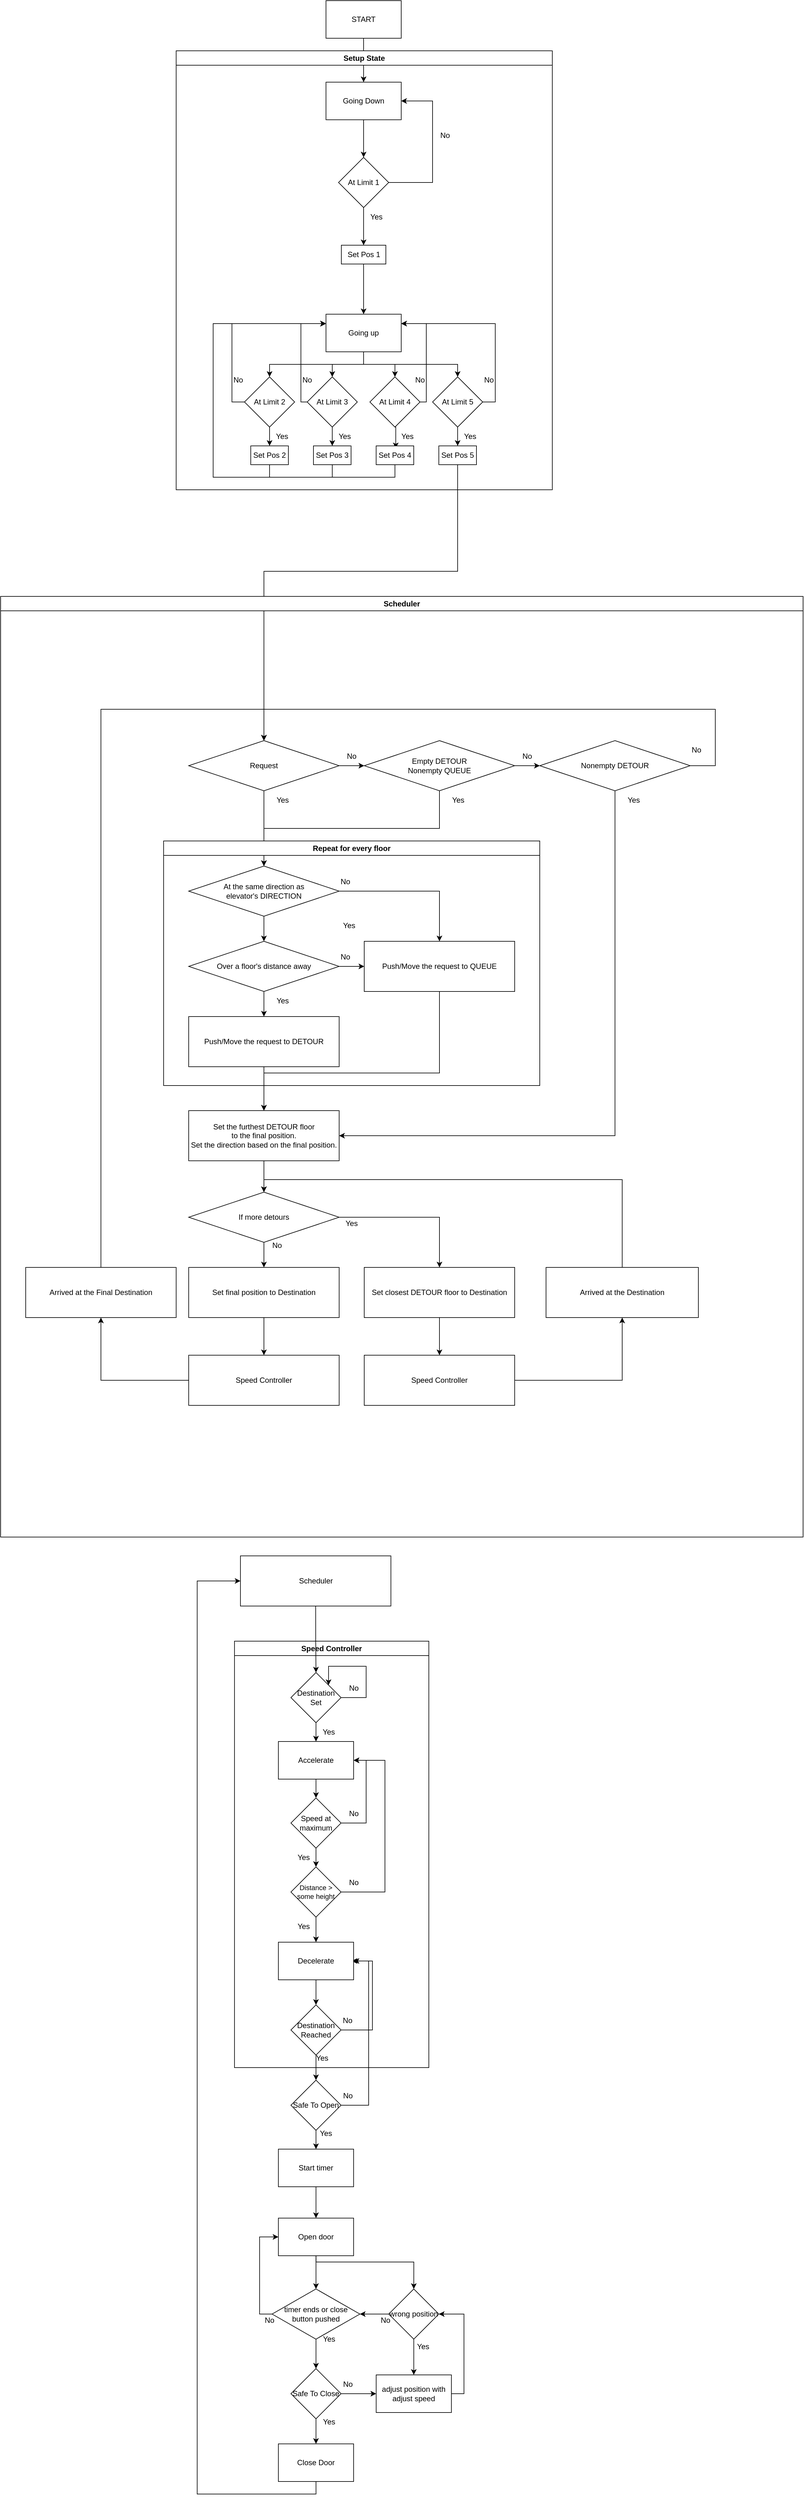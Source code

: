 <mxfile version="21.3.2" type="github">
  <diagram id="C5RBs43oDa-KdzZeNtuy" name="Page-1">
    <mxGraphModel dx="1741" dy="3621" grid="1" gridSize="10" guides="1" tooltips="1" connect="1" arrows="1" fold="1" page="1" pageScale="1" pageWidth="827" pageHeight="1169" math="0" shadow="0">
      <root>
        <mxCell id="WIyWlLk6GJQsqaUBKTNV-0" />
        <mxCell id="WIyWlLk6GJQsqaUBKTNV-1" parent="WIyWlLk6GJQsqaUBKTNV-0" />
        <mxCell id="KUegb2pEJNCCUv6VGKL3-1" value="START" style="rounded=0;whiteSpace=wrap;html=1;" parent="WIyWlLk6GJQsqaUBKTNV-1" vertex="1">
          <mxGeometry x="359" y="-260" width="120" height="60" as="geometry" />
        </mxCell>
        <mxCell id="PjDb65TZB7esLaK4prwO-40" style="edgeStyle=orthogonalEdgeStyle;rounded=0;orthogonalLoop=1;jettySize=auto;html=1;exitX=0.5;exitY=1;exitDx=0;exitDy=0;entryX=0.5;entryY=0;entryDx=0;entryDy=0;" parent="WIyWlLk6GJQsqaUBKTNV-1" source="KUegb2pEJNCCUv6VGKL3-19" target="PjDb65TZB7esLaK4prwO-33" edge="1">
          <mxGeometry relative="1" as="geometry" />
        </mxCell>
        <mxCell id="PjDb65TZB7esLaK4prwO-43" style="edgeStyle=orthogonalEdgeStyle;rounded=0;orthogonalLoop=1;jettySize=auto;html=1;exitX=0.5;exitY=1;exitDx=0;exitDy=0;entryX=0.5;entryY=0;entryDx=0;entryDy=0;" parent="WIyWlLk6GJQsqaUBKTNV-1" source="KUegb2pEJNCCUv6VGKL3-19" target="PjDb65TZB7esLaK4prwO-38" edge="1">
          <mxGeometry relative="1" as="geometry">
            <Array as="points">
              <mxPoint x="343.06" y="3346" />
              <mxPoint x="499.06" y="3346" />
            </Array>
          </mxGeometry>
        </mxCell>
        <mxCell id="KUegb2pEJNCCUv6VGKL3-19" value="&lt;div&gt;Open door&lt;br&gt;&lt;/div&gt;" style="rounded=0;whiteSpace=wrap;html=1;" parent="WIyWlLk6GJQsqaUBKTNV-1" vertex="1">
          <mxGeometry x="283.06" y="3276" width="120" height="60" as="geometry" />
        </mxCell>
        <mxCell id="MLI5FqGJ_AWgqwZT2h3A-171" style="edgeStyle=orthogonalEdgeStyle;rounded=0;orthogonalLoop=1;jettySize=auto;html=1;exitX=0.5;exitY=1;exitDx=0;exitDy=0;entryX=0.5;entryY=0;entryDx=0;entryDy=0;" parent="WIyWlLk6GJQsqaUBKTNV-1" source="KUegb2pEJNCCUv6VGKL3-20" target="MLI5FqGJ_AWgqwZT2h3A-170" edge="1">
          <mxGeometry relative="1" as="geometry" />
        </mxCell>
        <mxCell id="MLI5FqGJ_AWgqwZT2h3A-181" style="edgeStyle=orthogonalEdgeStyle;rounded=0;orthogonalLoop=1;jettySize=auto;html=1;exitX=1;exitY=0.5;exitDx=0;exitDy=0;entryX=1;entryY=0.5;entryDx=0;entryDy=0;" parent="WIyWlLk6GJQsqaUBKTNV-1" source="KUegb2pEJNCCUv6VGKL3-20" edge="1">
          <mxGeometry relative="1" as="geometry">
            <mxPoint x="380.06" y="3096.0" as="sourcePoint" />
            <mxPoint x="400.06" y="2866" as="targetPoint" />
            <Array as="points">
              <mxPoint x="427.06" y="3096" />
              <mxPoint x="427.06" y="2866" />
            </Array>
          </mxGeometry>
        </mxCell>
        <mxCell id="KUegb2pEJNCCUv6VGKL3-20" value="Safe To Open" style="rhombus;whiteSpace=wrap;html=1;" parent="WIyWlLk6GJQsqaUBKTNV-1" vertex="1">
          <mxGeometry x="303.06" y="3056" width="80" height="80" as="geometry" />
        </mxCell>
        <mxCell id="PjDb65TZB7esLaK4prwO-21" style="edgeStyle=orthogonalEdgeStyle;rounded=0;orthogonalLoop=1;jettySize=auto;html=1;exitX=0.5;exitY=1;exitDx=0;exitDy=0;entryX=0.5;entryY=0;entryDx=0;entryDy=0;" parent="WIyWlLk6GJQsqaUBKTNV-1" source="KUegb2pEJNCCUv6VGKL3-28" target="KUegb2pEJNCCUv6VGKL3-30" edge="1">
          <mxGeometry relative="1" as="geometry" />
        </mxCell>
        <mxCell id="MLI5FqGJ_AWgqwZT2h3A-175" style="edgeStyle=orthogonalEdgeStyle;rounded=0;orthogonalLoop=1;jettySize=auto;html=1;exitX=1;exitY=0.5;exitDx=0;exitDy=0;entryX=0;entryY=0.5;entryDx=0;entryDy=0;" parent="WIyWlLk6GJQsqaUBKTNV-1" source="KUegb2pEJNCCUv6VGKL3-28" target="PjDb65TZB7esLaK4prwO-39" edge="1">
          <mxGeometry relative="1" as="geometry" />
        </mxCell>
        <mxCell id="KUegb2pEJNCCUv6VGKL3-28" value="Safe To Close" style="rhombus;whiteSpace=wrap;html=1;" parent="WIyWlLk6GJQsqaUBKTNV-1" vertex="1">
          <mxGeometry x="303.06" y="3516" width="80" height="80" as="geometry" />
        </mxCell>
        <mxCell id="MLI5FqGJ_AWgqwZT2h3A-163" style="edgeStyle=orthogonalEdgeStyle;rounded=0;orthogonalLoop=1;jettySize=auto;html=1;exitX=0.5;exitY=1;exitDx=0;exitDy=0;entryX=0;entryY=0.5;entryDx=0;entryDy=0;" parent="WIyWlLk6GJQsqaUBKTNV-1" source="KUegb2pEJNCCUv6VGKL3-30" target="S084kToY_q8maRO1vB2_-115" edge="1">
          <mxGeometry relative="1" as="geometry">
            <mxPoint x="63.56" y="2270" as="targetPoint" />
            <Array as="points">
              <mxPoint x="343.56" y="3716" />
              <mxPoint x="153.56" y="3716" />
              <mxPoint x="153.56" y="2260" />
            </Array>
          </mxGeometry>
        </mxCell>
        <mxCell id="KUegb2pEJNCCUv6VGKL3-30" value="Close Door" style="rounded=0;whiteSpace=wrap;html=1;" parent="WIyWlLk6GJQsqaUBKTNV-1" vertex="1">
          <mxGeometry x="283.06" y="3636" width="120" height="60" as="geometry" />
        </mxCell>
        <mxCell id="PjDb65TZB7esLaK4prwO-0" value="" style="endArrow=classic;html=1;rounded=0;exitX=0.5;exitY=1;exitDx=0;exitDy=0;entryX=0.5;entryY=0;entryDx=0;entryDy=0;" parent="WIyWlLk6GJQsqaUBKTNV-1" source="KUegb2pEJNCCUv6VGKL3-1" target="idZ3cXCQBG7l4Nyf4EMK-48" edge="1">
          <mxGeometry width="50" height="50" relative="1" as="geometry">
            <mxPoint x="180" y="60" as="sourcePoint" />
            <mxPoint x="420" y="-130" as="targetPoint" />
          </mxGeometry>
        </mxCell>
        <mxCell id="PjDb65TZB7esLaK4prwO-41" style="edgeStyle=orthogonalEdgeStyle;rounded=0;orthogonalLoop=1;jettySize=auto;html=1;exitX=0.5;exitY=1;exitDx=0;exitDy=0;entryX=0.5;entryY=0;entryDx=0;entryDy=0;" parent="WIyWlLk6GJQsqaUBKTNV-1" source="PjDb65TZB7esLaK4prwO-33" target="KUegb2pEJNCCUv6VGKL3-28" edge="1">
          <mxGeometry relative="1" as="geometry" />
        </mxCell>
        <mxCell id="PjDb65TZB7esLaK4prwO-42" style="edgeStyle=orthogonalEdgeStyle;rounded=0;orthogonalLoop=1;jettySize=auto;html=1;exitX=0;exitY=0.5;exitDx=0;exitDy=0;entryX=0;entryY=0.5;entryDx=0;entryDy=0;" parent="WIyWlLk6GJQsqaUBKTNV-1" source="PjDb65TZB7esLaK4prwO-33" target="KUegb2pEJNCCUv6VGKL3-19" edge="1">
          <mxGeometry relative="1" as="geometry" />
        </mxCell>
        <mxCell id="PjDb65TZB7esLaK4prwO-33" value="&lt;div&gt;timer ends or close &lt;br&gt;&lt;/div&gt;&lt;div&gt;button pushed&lt;/div&gt;" style="rhombus;whiteSpace=wrap;html=1;" parent="WIyWlLk6GJQsqaUBKTNV-1" vertex="1">
          <mxGeometry x="273.06" y="3389" width="140" height="80" as="geometry" />
        </mxCell>
        <mxCell id="PjDb65TZB7esLaK4prwO-44" style="edgeStyle=orthogonalEdgeStyle;rounded=0;orthogonalLoop=1;jettySize=auto;html=1;exitX=0.5;exitY=1;exitDx=0;exitDy=0;entryX=0.5;entryY=0;entryDx=0;entryDy=0;" parent="WIyWlLk6GJQsqaUBKTNV-1" source="PjDb65TZB7esLaK4prwO-38" target="PjDb65TZB7esLaK4prwO-39" edge="1">
          <mxGeometry relative="1" as="geometry" />
        </mxCell>
        <mxCell id="PjDb65TZB7esLaK4prwO-46" style="edgeStyle=orthogonalEdgeStyle;rounded=0;orthogonalLoop=1;jettySize=auto;html=1;exitX=0;exitY=0.5;exitDx=0;exitDy=0;entryX=1;entryY=0.5;entryDx=0;entryDy=0;" parent="WIyWlLk6GJQsqaUBKTNV-1" source="PjDb65TZB7esLaK4prwO-38" target="PjDb65TZB7esLaK4prwO-33" edge="1">
          <mxGeometry relative="1" as="geometry" />
        </mxCell>
        <mxCell id="PjDb65TZB7esLaK4prwO-38" value="wrong position" style="rhombus;whiteSpace=wrap;html=1;" parent="WIyWlLk6GJQsqaUBKTNV-1" vertex="1">
          <mxGeometry x="459.06" y="3389" width="80" height="80" as="geometry" />
        </mxCell>
        <mxCell id="PjDb65TZB7esLaK4prwO-45" style="edgeStyle=orthogonalEdgeStyle;rounded=0;orthogonalLoop=1;jettySize=auto;html=1;exitX=1;exitY=0.5;exitDx=0;exitDy=0;entryX=1;entryY=0.5;entryDx=0;entryDy=0;" parent="WIyWlLk6GJQsqaUBKTNV-1" source="PjDb65TZB7esLaK4prwO-39" target="PjDb65TZB7esLaK4prwO-38" edge="1">
          <mxGeometry relative="1" as="geometry" />
        </mxCell>
        <mxCell id="PjDb65TZB7esLaK4prwO-39" value="adjust position with adjust speed" style="rounded=0;whiteSpace=wrap;html=1;" parent="WIyWlLk6GJQsqaUBKTNV-1" vertex="1">
          <mxGeometry x="439.06" y="3526" width="120" height="60" as="geometry" />
        </mxCell>
        <mxCell id="idZ3cXCQBG7l4Nyf4EMK-47" style="edgeStyle=orthogonalEdgeStyle;rounded=0;orthogonalLoop=1;jettySize=auto;html=1;exitX=0.5;exitY=1;exitDx=0;exitDy=0;entryX=0.5;entryY=0;entryDx=0;entryDy=0;" parent="WIyWlLk6GJQsqaUBKTNV-1" source="idZ3cXCQBG7l4Nyf4EMK-48" target="idZ3cXCQBG7l4Nyf4EMK-53" edge="1">
          <mxGeometry relative="1" as="geometry" />
        </mxCell>
        <mxCell id="idZ3cXCQBG7l4Nyf4EMK-48" value="Going Down&lt;div&gt;&lt;/div&gt;" style="rounded=0;whiteSpace=wrap;html=1;" parent="WIyWlLk6GJQsqaUBKTNV-1" vertex="1">
          <mxGeometry x="359" y="-130" width="120" height="60" as="geometry" />
        </mxCell>
        <mxCell id="idZ3cXCQBG7l4Nyf4EMK-51" style="edgeStyle=orthogonalEdgeStyle;rounded=0;orthogonalLoop=1;jettySize=auto;html=1;exitX=1;exitY=0.5;exitDx=0;exitDy=0;entryX=1;entryY=0.5;entryDx=0;entryDy=0;" parent="WIyWlLk6GJQsqaUBKTNV-1" source="idZ3cXCQBG7l4Nyf4EMK-53" target="idZ3cXCQBG7l4Nyf4EMK-48" edge="1">
          <mxGeometry relative="1" as="geometry">
            <Array as="points">
              <mxPoint x="529" y="30" />
              <mxPoint x="529" y="-100" />
            </Array>
          </mxGeometry>
        </mxCell>
        <mxCell id="idZ3cXCQBG7l4Nyf4EMK-52" style="edgeStyle=orthogonalEdgeStyle;rounded=0;orthogonalLoop=1;jettySize=auto;html=1;exitX=0.5;exitY=1;exitDx=0;exitDy=0;entryX=0.5;entryY=0;entryDx=0;entryDy=0;" parent="WIyWlLk6GJQsqaUBKTNV-1" source="idZ3cXCQBG7l4Nyf4EMK-53" target="idZ3cXCQBG7l4Nyf4EMK-92" edge="1">
          <mxGeometry relative="1" as="geometry" />
        </mxCell>
        <mxCell id="idZ3cXCQBG7l4Nyf4EMK-53" value="At Limit 1" style="rhombus;whiteSpace=wrap;html=1;" parent="WIyWlLk6GJQsqaUBKTNV-1" vertex="1">
          <mxGeometry x="379" y="-10" width="80" height="80" as="geometry" />
        </mxCell>
        <mxCell id="idZ3cXCQBG7l4Nyf4EMK-54" value="No" style="text;html=1;strokeColor=none;fillColor=none;align=center;verticalAlign=middle;whiteSpace=wrap;rounded=0;" parent="WIyWlLk6GJQsqaUBKTNV-1" vertex="1">
          <mxGeometry x="519" y="-60" width="60" height="30" as="geometry" />
        </mxCell>
        <mxCell id="idZ3cXCQBG7l4Nyf4EMK-55" value="Yes" style="text;html=1;align=center;verticalAlign=middle;resizable=0;points=[];autosize=1;strokeColor=none;fillColor=none;" parent="WIyWlLk6GJQsqaUBKTNV-1" vertex="1">
          <mxGeometry x="419" y="70" width="40" height="30" as="geometry" />
        </mxCell>
        <mxCell id="idZ3cXCQBG7l4Nyf4EMK-56" style="edgeStyle=orthogonalEdgeStyle;rounded=0;orthogonalLoop=1;jettySize=auto;html=1;exitX=0.5;exitY=1;exitDx=0;exitDy=0;" parent="WIyWlLk6GJQsqaUBKTNV-1" source="idZ3cXCQBG7l4Nyf4EMK-60" target="idZ3cXCQBG7l4Nyf4EMK-66" edge="1">
          <mxGeometry relative="1" as="geometry" />
        </mxCell>
        <mxCell id="idZ3cXCQBG7l4Nyf4EMK-57" style="edgeStyle=orthogonalEdgeStyle;rounded=0;orthogonalLoop=1;jettySize=auto;html=1;exitX=0.5;exitY=1;exitDx=0;exitDy=0;entryX=0.5;entryY=0;entryDx=0;entryDy=0;" parent="WIyWlLk6GJQsqaUBKTNV-1" source="idZ3cXCQBG7l4Nyf4EMK-60" target="idZ3cXCQBG7l4Nyf4EMK-63" edge="1">
          <mxGeometry relative="1" as="geometry" />
        </mxCell>
        <mxCell id="idZ3cXCQBG7l4Nyf4EMK-58" style="edgeStyle=orthogonalEdgeStyle;rounded=0;orthogonalLoop=1;jettySize=auto;html=1;exitX=0.5;exitY=1;exitDx=0;exitDy=0;entryX=0.5;entryY=0;entryDx=0;entryDy=0;" parent="WIyWlLk6GJQsqaUBKTNV-1" source="idZ3cXCQBG7l4Nyf4EMK-60" target="idZ3cXCQBG7l4Nyf4EMK-69" edge="1">
          <mxGeometry relative="1" as="geometry" />
        </mxCell>
        <mxCell id="idZ3cXCQBG7l4Nyf4EMK-59" style="edgeStyle=orthogonalEdgeStyle;rounded=0;orthogonalLoop=1;jettySize=auto;html=1;exitX=0.5;exitY=1;exitDx=0;exitDy=0;entryX=0.5;entryY=0;entryDx=0;entryDy=0;" parent="WIyWlLk6GJQsqaUBKTNV-1" source="idZ3cXCQBG7l4Nyf4EMK-60" target="idZ3cXCQBG7l4Nyf4EMK-72" edge="1">
          <mxGeometry relative="1" as="geometry" />
        </mxCell>
        <mxCell id="idZ3cXCQBG7l4Nyf4EMK-60" value="Going up" style="rounded=0;whiteSpace=wrap;html=1;" parent="WIyWlLk6GJQsqaUBKTNV-1" vertex="1">
          <mxGeometry x="359" y="240" width="120" height="60" as="geometry" />
        </mxCell>
        <mxCell id="idZ3cXCQBG7l4Nyf4EMK-61" style="edgeStyle=orthogonalEdgeStyle;rounded=0;orthogonalLoop=1;jettySize=auto;html=1;exitX=0.5;exitY=1;exitDx=0;exitDy=0;entryX=0.5;entryY=0;entryDx=0;entryDy=0;" parent="WIyWlLk6GJQsqaUBKTNV-1" source="idZ3cXCQBG7l4Nyf4EMK-63" target="idZ3cXCQBG7l4Nyf4EMK-76" edge="1">
          <mxGeometry relative="1" as="geometry" />
        </mxCell>
        <mxCell id="idZ3cXCQBG7l4Nyf4EMK-62" style="edgeStyle=orthogonalEdgeStyle;rounded=0;orthogonalLoop=1;jettySize=auto;html=1;exitX=0;exitY=0.5;exitDx=0;exitDy=0;entryX=0;entryY=0.25;entryDx=0;entryDy=0;" parent="WIyWlLk6GJQsqaUBKTNV-1" source="idZ3cXCQBG7l4Nyf4EMK-63" target="idZ3cXCQBG7l4Nyf4EMK-60" edge="1">
          <mxGeometry relative="1" as="geometry">
            <Array as="points">
              <mxPoint x="319" y="380" />
              <mxPoint x="319" y="255" />
            </Array>
          </mxGeometry>
        </mxCell>
        <mxCell id="idZ3cXCQBG7l4Nyf4EMK-63" value="At Limit 3" style="rhombus;whiteSpace=wrap;html=1;" parent="WIyWlLk6GJQsqaUBKTNV-1" vertex="1">
          <mxGeometry x="329" y="340" width="80" height="80" as="geometry" />
        </mxCell>
        <mxCell id="idZ3cXCQBG7l4Nyf4EMK-64" style="edgeStyle=orthogonalEdgeStyle;rounded=0;orthogonalLoop=1;jettySize=auto;html=1;exitX=0.5;exitY=1;exitDx=0;exitDy=0;entryX=0.5;entryY=0;entryDx=0;entryDy=0;" parent="WIyWlLk6GJQsqaUBKTNV-1" source="idZ3cXCQBG7l4Nyf4EMK-66" target="idZ3cXCQBG7l4Nyf4EMK-74" edge="1">
          <mxGeometry relative="1" as="geometry" />
        </mxCell>
        <mxCell id="idZ3cXCQBG7l4Nyf4EMK-65" style="edgeStyle=orthogonalEdgeStyle;rounded=0;orthogonalLoop=1;jettySize=auto;html=1;exitX=0;exitY=0.5;exitDx=0;exitDy=0;entryX=0;entryY=0.25;entryDx=0;entryDy=0;" parent="WIyWlLk6GJQsqaUBKTNV-1" source="idZ3cXCQBG7l4Nyf4EMK-66" target="idZ3cXCQBG7l4Nyf4EMK-60" edge="1">
          <mxGeometry relative="1" as="geometry" />
        </mxCell>
        <mxCell id="idZ3cXCQBG7l4Nyf4EMK-66" value="At Limit 2" style="rhombus;whiteSpace=wrap;html=1;" parent="WIyWlLk6GJQsqaUBKTNV-1" vertex="1">
          <mxGeometry x="229" y="340" width="80" height="80" as="geometry" />
        </mxCell>
        <mxCell id="idZ3cXCQBG7l4Nyf4EMK-67" style="edgeStyle=orthogonalEdgeStyle;rounded=0;orthogonalLoop=1;jettySize=auto;html=1;exitX=0.5;exitY=1;exitDx=0;exitDy=0;entryX=0.521;entryY=0.129;entryDx=0;entryDy=0;entryPerimeter=0;" parent="WIyWlLk6GJQsqaUBKTNV-1" source="idZ3cXCQBG7l4Nyf4EMK-69" target="idZ3cXCQBG7l4Nyf4EMK-78" edge="1">
          <mxGeometry relative="1" as="geometry" />
        </mxCell>
        <mxCell id="idZ3cXCQBG7l4Nyf4EMK-68" style="edgeStyle=orthogonalEdgeStyle;rounded=0;orthogonalLoop=1;jettySize=auto;html=1;exitX=1;exitY=0.5;exitDx=0;exitDy=0;entryX=1;entryY=0.25;entryDx=0;entryDy=0;" parent="WIyWlLk6GJQsqaUBKTNV-1" source="idZ3cXCQBG7l4Nyf4EMK-69" target="idZ3cXCQBG7l4Nyf4EMK-60" edge="1">
          <mxGeometry relative="1" as="geometry">
            <Array as="points">
              <mxPoint x="519" y="380" />
              <mxPoint x="519" y="255" />
            </Array>
          </mxGeometry>
        </mxCell>
        <mxCell id="idZ3cXCQBG7l4Nyf4EMK-69" value="At Limit 4" style="rhombus;whiteSpace=wrap;html=1;" parent="WIyWlLk6GJQsqaUBKTNV-1" vertex="1">
          <mxGeometry x="429" y="340" width="80" height="80" as="geometry" />
        </mxCell>
        <mxCell id="idZ3cXCQBG7l4Nyf4EMK-70" style="edgeStyle=orthogonalEdgeStyle;rounded=0;orthogonalLoop=1;jettySize=auto;html=1;exitX=0.5;exitY=1;exitDx=0;exitDy=0;entryX=0.5;entryY=0;entryDx=0;entryDy=0;" parent="WIyWlLk6GJQsqaUBKTNV-1" source="idZ3cXCQBG7l4Nyf4EMK-72" target="idZ3cXCQBG7l4Nyf4EMK-80" edge="1">
          <mxGeometry relative="1" as="geometry" />
        </mxCell>
        <mxCell id="idZ3cXCQBG7l4Nyf4EMK-71" style="edgeStyle=orthogonalEdgeStyle;rounded=0;orthogonalLoop=1;jettySize=auto;html=1;exitX=1;exitY=0.5;exitDx=0;exitDy=0;entryX=1;entryY=0.25;entryDx=0;entryDy=0;" parent="WIyWlLk6GJQsqaUBKTNV-1" source="idZ3cXCQBG7l4Nyf4EMK-72" target="idZ3cXCQBG7l4Nyf4EMK-60" edge="1">
          <mxGeometry relative="1" as="geometry" />
        </mxCell>
        <mxCell id="idZ3cXCQBG7l4Nyf4EMK-72" value="At Limit 5" style="rhombus;whiteSpace=wrap;html=1;" parent="WIyWlLk6GJQsqaUBKTNV-1" vertex="1">
          <mxGeometry x="529" y="340" width="80" height="80" as="geometry" />
        </mxCell>
        <mxCell id="idZ3cXCQBG7l4Nyf4EMK-73" style="edgeStyle=orthogonalEdgeStyle;rounded=0;orthogonalLoop=1;jettySize=auto;html=1;exitX=0.5;exitY=1;exitDx=0;exitDy=0;entryX=0;entryY=0.25;entryDx=0;entryDy=0;" parent="WIyWlLk6GJQsqaUBKTNV-1" source="idZ3cXCQBG7l4Nyf4EMK-74" target="idZ3cXCQBG7l4Nyf4EMK-60" edge="1">
          <mxGeometry relative="1" as="geometry">
            <Array as="points">
              <mxPoint x="269" y="500" />
              <mxPoint x="179" y="500" />
              <mxPoint x="179" y="255" />
            </Array>
          </mxGeometry>
        </mxCell>
        <mxCell id="idZ3cXCQBG7l4Nyf4EMK-74" value="Set Pos 2" style="rounded=0;whiteSpace=wrap;html=1;" parent="WIyWlLk6GJQsqaUBKTNV-1" vertex="1">
          <mxGeometry x="239" y="450" width="60" height="30" as="geometry" />
        </mxCell>
        <mxCell id="idZ3cXCQBG7l4Nyf4EMK-75" style="edgeStyle=orthogonalEdgeStyle;rounded=0;orthogonalLoop=1;jettySize=auto;html=1;exitX=0.5;exitY=1;exitDx=0;exitDy=0;entryX=0;entryY=0.25;entryDx=0;entryDy=0;" parent="WIyWlLk6GJQsqaUBKTNV-1" source="idZ3cXCQBG7l4Nyf4EMK-76" target="idZ3cXCQBG7l4Nyf4EMK-60" edge="1">
          <mxGeometry relative="1" as="geometry">
            <Array as="points">
              <mxPoint x="369" y="500" />
              <mxPoint x="179" y="500" />
              <mxPoint x="179" y="255" />
            </Array>
          </mxGeometry>
        </mxCell>
        <mxCell id="idZ3cXCQBG7l4Nyf4EMK-76" value="&lt;div&gt;Set Pos 3&lt;/div&gt;" style="rounded=0;whiteSpace=wrap;html=1;" parent="WIyWlLk6GJQsqaUBKTNV-1" vertex="1">
          <mxGeometry x="339" y="450" width="60" height="30" as="geometry" />
        </mxCell>
        <mxCell id="idZ3cXCQBG7l4Nyf4EMK-77" style="edgeStyle=orthogonalEdgeStyle;rounded=0;orthogonalLoop=1;jettySize=auto;html=1;exitX=0.5;exitY=1;exitDx=0;exitDy=0;entryX=0;entryY=0.25;entryDx=0;entryDy=0;" parent="WIyWlLk6GJQsqaUBKTNV-1" source="idZ3cXCQBG7l4Nyf4EMK-78" target="idZ3cXCQBG7l4Nyf4EMK-60" edge="1">
          <mxGeometry relative="1" as="geometry">
            <Array as="points">
              <mxPoint x="469" y="500" />
              <mxPoint x="179" y="500" />
              <mxPoint x="179" y="255" />
            </Array>
          </mxGeometry>
        </mxCell>
        <mxCell id="idZ3cXCQBG7l4Nyf4EMK-78" value="&lt;div&gt;Set Pos 4&lt;/div&gt;" style="rounded=0;whiteSpace=wrap;html=1;" parent="WIyWlLk6GJQsqaUBKTNV-1" vertex="1">
          <mxGeometry x="439" y="450" width="60" height="30" as="geometry" />
        </mxCell>
        <mxCell id="idZ3cXCQBG7l4Nyf4EMK-79" style="edgeStyle=orthogonalEdgeStyle;rounded=0;orthogonalLoop=1;jettySize=auto;html=1;exitX=0.5;exitY=1;exitDx=0;exitDy=0;entryX=0.5;entryY=0;entryDx=0;entryDy=0;" parent="WIyWlLk6GJQsqaUBKTNV-1" source="idZ3cXCQBG7l4Nyf4EMK-80" target="S084kToY_q8maRO1vB2_-55" edge="1">
          <mxGeometry relative="1" as="geometry">
            <mxPoint x="362.8" y="764.8" as="targetPoint" />
            <Array as="points">
              <mxPoint x="569" y="650" />
              <mxPoint x="260" y="650" />
            </Array>
          </mxGeometry>
        </mxCell>
        <mxCell id="idZ3cXCQBG7l4Nyf4EMK-80" value="Set Pos 5" style="rounded=0;whiteSpace=wrap;html=1;" parent="WIyWlLk6GJQsqaUBKTNV-1" vertex="1">
          <mxGeometry x="539" y="450" width="60" height="30" as="geometry" />
        </mxCell>
        <mxCell id="idZ3cXCQBG7l4Nyf4EMK-81" value="No" style="text;html=1;strokeColor=none;fillColor=none;align=center;verticalAlign=middle;whiteSpace=wrap;rounded=0;" parent="WIyWlLk6GJQsqaUBKTNV-1" vertex="1">
          <mxGeometry x="189" y="330" width="60" height="30" as="geometry" />
        </mxCell>
        <mxCell id="idZ3cXCQBG7l4Nyf4EMK-82" value="No" style="text;html=1;strokeColor=none;fillColor=none;align=center;verticalAlign=middle;whiteSpace=wrap;rounded=0;" parent="WIyWlLk6GJQsqaUBKTNV-1" vertex="1">
          <mxGeometry x="299" y="330" width="60" height="30" as="geometry" />
        </mxCell>
        <mxCell id="idZ3cXCQBG7l4Nyf4EMK-83" value="No" style="text;html=1;strokeColor=none;fillColor=none;align=center;verticalAlign=middle;whiteSpace=wrap;rounded=0;" parent="WIyWlLk6GJQsqaUBKTNV-1" vertex="1">
          <mxGeometry x="479" y="330" width="60" height="30" as="geometry" />
        </mxCell>
        <mxCell id="idZ3cXCQBG7l4Nyf4EMK-84" value="No" style="text;html=1;strokeColor=none;fillColor=none;align=center;verticalAlign=middle;whiteSpace=wrap;rounded=0;" parent="WIyWlLk6GJQsqaUBKTNV-1" vertex="1">
          <mxGeometry x="589" y="330" width="60" height="30" as="geometry" />
        </mxCell>
        <mxCell id="idZ3cXCQBG7l4Nyf4EMK-85" value="Yes" style="text;html=1;strokeColor=none;fillColor=none;align=center;verticalAlign=middle;whiteSpace=wrap;rounded=0;" parent="WIyWlLk6GJQsqaUBKTNV-1" vertex="1">
          <mxGeometry x="259" y="420" width="60" height="30" as="geometry" />
        </mxCell>
        <mxCell id="idZ3cXCQBG7l4Nyf4EMK-86" value="Yes" style="text;html=1;strokeColor=none;fillColor=none;align=center;verticalAlign=middle;whiteSpace=wrap;rounded=0;" parent="WIyWlLk6GJQsqaUBKTNV-1" vertex="1">
          <mxGeometry x="359" y="420" width="60" height="30" as="geometry" />
        </mxCell>
        <mxCell id="idZ3cXCQBG7l4Nyf4EMK-87" value="Yes" style="text;html=1;strokeColor=none;fillColor=none;align=center;verticalAlign=middle;whiteSpace=wrap;rounded=0;" parent="WIyWlLk6GJQsqaUBKTNV-1" vertex="1">
          <mxGeometry x="459" y="420" width="60" height="30" as="geometry" />
        </mxCell>
        <mxCell id="idZ3cXCQBG7l4Nyf4EMK-88" value="Yes" style="text;html=1;strokeColor=none;fillColor=none;align=center;verticalAlign=middle;whiteSpace=wrap;rounded=0;" parent="WIyWlLk6GJQsqaUBKTNV-1" vertex="1">
          <mxGeometry x="559" y="420" width="60" height="30" as="geometry" />
        </mxCell>
        <mxCell id="idZ3cXCQBG7l4Nyf4EMK-89" style="edgeStyle=orthogonalEdgeStyle;rounded=0;orthogonalLoop=1;jettySize=auto;html=1;exitX=0.5;exitY=1;exitDx=0;exitDy=0;" parent="WIyWlLk6GJQsqaUBKTNV-1" source="idZ3cXCQBG7l4Nyf4EMK-74" target="idZ3cXCQBG7l4Nyf4EMK-74" edge="1">
          <mxGeometry relative="1" as="geometry" />
        </mxCell>
        <mxCell id="idZ3cXCQBG7l4Nyf4EMK-91" style="edgeStyle=orthogonalEdgeStyle;rounded=0;orthogonalLoop=1;jettySize=auto;html=1;exitX=0.5;exitY=1;exitDx=0;exitDy=0;entryX=0.5;entryY=0;entryDx=0;entryDy=0;" parent="WIyWlLk6GJQsqaUBKTNV-1" source="idZ3cXCQBG7l4Nyf4EMK-92" target="idZ3cXCQBG7l4Nyf4EMK-60" edge="1">
          <mxGeometry relative="1" as="geometry" />
        </mxCell>
        <mxCell id="idZ3cXCQBG7l4Nyf4EMK-141" value="Setup State" style="swimlane;whiteSpace=wrap;html=1;" parent="WIyWlLk6GJQsqaUBKTNV-1" vertex="1">
          <mxGeometry x="120" y="-180" width="600" height="700" as="geometry" />
        </mxCell>
        <mxCell id="idZ3cXCQBG7l4Nyf4EMK-92" value="&lt;div&gt;Set Pos 1&lt;br&gt;&lt;/div&gt;" style="rounded=0;whiteSpace=wrap;html=1;" parent="idZ3cXCQBG7l4Nyf4EMK-141" vertex="1">
          <mxGeometry x="263.5" y="310" width="71" height="30" as="geometry" />
        </mxCell>
        <mxCell id="MLI5FqGJ_AWgqwZT2h3A-0" value="Scheduler" style="swimlane;whiteSpace=wrap;html=1;" parent="WIyWlLk6GJQsqaUBKTNV-1" vertex="1">
          <mxGeometry x="-160" y="690" width="1280" height="1500" as="geometry" />
        </mxCell>
        <mxCell id="MLI5FqGJ_AWgqwZT2h3A-81" style="edgeStyle=orthogonalEdgeStyle;rounded=0;orthogonalLoop=1;jettySize=auto;html=1;exitX=1;exitY=0.5;exitDx=0;exitDy=0;entryX=0.5;entryY=0;entryDx=0;entryDy=0;" parent="MLI5FqGJ_AWgqwZT2h3A-0" target="MLI5FqGJ_AWgqwZT2h3A-93" edge="1">
          <mxGeometry relative="1" as="geometry">
            <Array as="points">
              <mxPoint x="1242.8" y="234.8" />
              <mxPoint x="1242.8" y="34.8" />
              <mxPoint x="522.8" y="34.8" />
            </Array>
            <mxPoint x="1202.8" y="234.8" as="sourcePoint" />
          </mxGeometry>
        </mxCell>
        <mxCell id="S084kToY_q8maRO1vB2_-53" style="edgeStyle=orthogonalEdgeStyle;rounded=0;orthogonalLoop=1;jettySize=auto;html=1;exitX=0.5;exitY=1;exitDx=0;exitDy=0;" edge="1" parent="MLI5FqGJ_AWgqwZT2h3A-0" source="S084kToY_q8maRO1vB2_-55">
          <mxGeometry relative="1" as="geometry">
            <mxPoint x="420" y="430" as="targetPoint" />
          </mxGeometry>
        </mxCell>
        <mxCell id="S084kToY_q8maRO1vB2_-55" value="Request" style="rhombus;whiteSpace=wrap;html=1;" vertex="1" parent="MLI5FqGJ_AWgqwZT2h3A-0">
          <mxGeometry x="300" y="230" width="240" height="80" as="geometry" />
        </mxCell>
        <mxCell id="S084kToY_q8maRO1vB2_-58" value="Empty DETOUR&lt;br&gt;Nonempty QUEUE" style="rhombus;whiteSpace=wrap;html=1;" vertex="1" parent="MLI5FqGJ_AWgqwZT2h3A-0">
          <mxGeometry x="580" y="230" width="240" height="80" as="geometry" />
        </mxCell>
        <mxCell id="S084kToY_q8maRO1vB2_-54" style="edgeStyle=orthogonalEdgeStyle;rounded=0;orthogonalLoop=1;jettySize=auto;html=1;exitX=1;exitY=0.5;exitDx=0;exitDy=0;entryX=0;entryY=0.5;entryDx=0;entryDy=0;" edge="1" parent="MLI5FqGJ_AWgqwZT2h3A-0" source="S084kToY_q8maRO1vB2_-55" target="S084kToY_q8maRO1vB2_-58">
          <mxGeometry relative="1" as="geometry" />
        </mxCell>
        <mxCell id="S084kToY_q8maRO1vB2_-59" value="No" style="text;html=1;strokeColor=none;fillColor=none;align=center;verticalAlign=middle;whiteSpace=wrap;rounded=0;" vertex="1" parent="MLI5FqGJ_AWgqwZT2h3A-0">
          <mxGeometry x="530" y="240" width="60" height="30" as="geometry" />
        </mxCell>
        <mxCell id="S084kToY_q8maRO1vB2_-60" value="Yes" style="text;html=1;strokeColor=none;fillColor=none;align=center;verticalAlign=middle;whiteSpace=wrap;rounded=0;" vertex="1" parent="MLI5FqGJ_AWgqwZT2h3A-0">
          <mxGeometry x="420" y="310" width="60" height="30" as="geometry" />
        </mxCell>
        <mxCell id="S084kToY_q8maRO1vB2_-63" value="At the same direction as&lt;br&gt;elevator&#39;s DIRECTION" style="rhombus;whiteSpace=wrap;html=1;" vertex="1" parent="MLI5FqGJ_AWgqwZT2h3A-0">
          <mxGeometry x="300" y="430" width="240" height="80" as="geometry" />
        </mxCell>
        <mxCell id="S084kToY_q8maRO1vB2_-56" style="edgeStyle=orthogonalEdgeStyle;rounded=0;orthogonalLoop=1;jettySize=auto;html=1;exitX=0.5;exitY=1;exitDx=0;exitDy=0;" edge="1" parent="MLI5FqGJ_AWgqwZT2h3A-0" source="S084kToY_q8maRO1vB2_-58" target="S084kToY_q8maRO1vB2_-63">
          <mxGeometry relative="1" as="geometry" />
        </mxCell>
        <mxCell id="S084kToY_q8maRO1vB2_-66" value="Over a floor&#39;s distance away" style="rhombus;whiteSpace=wrap;html=1;" vertex="1" parent="MLI5FqGJ_AWgqwZT2h3A-0">
          <mxGeometry x="300" y="550" width="240" height="80" as="geometry" />
        </mxCell>
        <mxCell id="S084kToY_q8maRO1vB2_-61" style="edgeStyle=orthogonalEdgeStyle;rounded=0;orthogonalLoop=1;jettySize=auto;html=1;exitX=0.5;exitY=1;exitDx=0;exitDy=0;entryX=0.5;entryY=0;entryDx=0;entryDy=0;" edge="1" parent="MLI5FqGJ_AWgqwZT2h3A-0" source="S084kToY_q8maRO1vB2_-63" target="S084kToY_q8maRO1vB2_-66">
          <mxGeometry relative="1" as="geometry" />
        </mxCell>
        <mxCell id="S084kToY_q8maRO1vB2_-67" style="edgeStyle=orthogonalEdgeStyle;rounded=0;orthogonalLoop=1;jettySize=auto;html=1;exitX=0.5;exitY=1;exitDx=0;exitDy=0;entryX=0.5;entryY=0;entryDx=0;entryDy=0;" edge="1" parent="MLI5FqGJ_AWgqwZT2h3A-0" source="S084kToY_q8maRO1vB2_-68">
          <mxGeometry relative="1" as="geometry">
            <mxPoint x="420" y="820" as="targetPoint" />
          </mxGeometry>
        </mxCell>
        <mxCell id="S084kToY_q8maRO1vB2_-68" value="Push/Move the request to DETOUR" style="rounded=0;whiteSpace=wrap;html=1;" vertex="1" parent="MLI5FqGJ_AWgqwZT2h3A-0">
          <mxGeometry x="300" y="670" width="240" height="80" as="geometry" />
        </mxCell>
        <mxCell id="S084kToY_q8maRO1vB2_-64" style="edgeStyle=orthogonalEdgeStyle;rounded=0;orthogonalLoop=1;jettySize=auto;html=1;exitX=0.5;exitY=1;exitDx=0;exitDy=0;entryX=0.5;entryY=0;entryDx=0;entryDy=0;" edge="1" parent="MLI5FqGJ_AWgqwZT2h3A-0" source="S084kToY_q8maRO1vB2_-66" target="S084kToY_q8maRO1vB2_-68">
          <mxGeometry relative="1" as="geometry" />
        </mxCell>
        <mxCell id="S084kToY_q8maRO1vB2_-69" style="edgeStyle=orthogonalEdgeStyle;rounded=0;orthogonalLoop=1;jettySize=auto;html=1;exitX=0.5;exitY=1;exitDx=0;exitDy=0;entryX=0.5;entryY=0;entryDx=0;entryDy=0;" edge="1" parent="MLI5FqGJ_AWgqwZT2h3A-0" source="S084kToY_q8maRO1vB2_-70">
          <mxGeometry relative="1" as="geometry">
            <Array as="points">
              <mxPoint x="700" y="760" />
              <mxPoint x="420" y="760" />
            </Array>
            <mxPoint x="420" y="820" as="targetPoint" />
          </mxGeometry>
        </mxCell>
        <mxCell id="S084kToY_q8maRO1vB2_-70" value="Push/Move the request to QUEUE" style="rounded=0;whiteSpace=wrap;html=1;" vertex="1" parent="MLI5FqGJ_AWgqwZT2h3A-0">
          <mxGeometry x="580" y="550" width="240" height="80" as="geometry" />
        </mxCell>
        <mxCell id="S084kToY_q8maRO1vB2_-62" style="edgeStyle=orthogonalEdgeStyle;rounded=0;orthogonalLoop=1;jettySize=auto;html=1;exitX=1;exitY=0.5;exitDx=0;exitDy=0;" edge="1" parent="MLI5FqGJ_AWgqwZT2h3A-0" source="S084kToY_q8maRO1vB2_-63" target="S084kToY_q8maRO1vB2_-70">
          <mxGeometry relative="1" as="geometry" />
        </mxCell>
        <mxCell id="S084kToY_q8maRO1vB2_-65" style="edgeStyle=orthogonalEdgeStyle;rounded=0;orthogonalLoop=1;jettySize=auto;html=1;exitX=1;exitY=0.5;exitDx=0;exitDy=0;entryX=0;entryY=0.5;entryDx=0;entryDy=0;" edge="1" parent="MLI5FqGJ_AWgqwZT2h3A-0" source="S084kToY_q8maRO1vB2_-66" target="S084kToY_q8maRO1vB2_-70">
          <mxGeometry relative="1" as="geometry" />
        </mxCell>
        <mxCell id="S084kToY_q8maRO1vB2_-73" value="Nonempty DETOUR" style="rhombus;whiteSpace=wrap;html=1;" vertex="1" parent="MLI5FqGJ_AWgqwZT2h3A-0">
          <mxGeometry x="860" y="230" width="240" height="80" as="geometry" />
        </mxCell>
        <mxCell id="S084kToY_q8maRO1vB2_-57" style="edgeStyle=orthogonalEdgeStyle;rounded=0;orthogonalLoop=1;jettySize=auto;html=1;exitX=1;exitY=0.5;exitDx=0;exitDy=0;entryX=0;entryY=0.5;entryDx=0;entryDy=0;" edge="1" parent="MLI5FqGJ_AWgqwZT2h3A-0" source="S084kToY_q8maRO1vB2_-58" target="S084kToY_q8maRO1vB2_-73">
          <mxGeometry relative="1" as="geometry" />
        </mxCell>
        <mxCell id="S084kToY_q8maRO1vB2_-74" value="No" style="text;html=1;strokeColor=none;fillColor=none;align=center;verticalAlign=middle;whiteSpace=wrap;rounded=0;" vertex="1" parent="MLI5FqGJ_AWgqwZT2h3A-0">
          <mxGeometry x="810" y="240" width="60" height="30" as="geometry" />
        </mxCell>
        <mxCell id="S084kToY_q8maRO1vB2_-75" value="Yes" style="text;html=1;strokeColor=none;fillColor=none;align=center;verticalAlign=middle;whiteSpace=wrap;rounded=0;" vertex="1" parent="MLI5FqGJ_AWgqwZT2h3A-0">
          <mxGeometry x="700" y="310" width="60" height="30" as="geometry" />
        </mxCell>
        <mxCell id="S084kToY_q8maRO1vB2_-76" value="Yes" style="text;html=1;strokeColor=none;fillColor=none;align=center;verticalAlign=middle;whiteSpace=wrap;rounded=0;" vertex="1" parent="MLI5FqGJ_AWgqwZT2h3A-0">
          <mxGeometry x="980" y="310" width="60" height="30" as="geometry" />
        </mxCell>
        <mxCell id="S084kToY_q8maRO1vB2_-71" style="edgeStyle=orthogonalEdgeStyle;rounded=0;orthogonalLoop=1;jettySize=auto;html=1;exitX=1;exitY=0.5;exitDx=0;exitDy=0;entryX=0.5;entryY=0;entryDx=0;entryDy=0;" edge="1" parent="MLI5FqGJ_AWgqwZT2h3A-0" source="S084kToY_q8maRO1vB2_-73" target="S084kToY_q8maRO1vB2_-55">
          <mxGeometry relative="1" as="geometry">
            <Array as="points">
              <mxPoint x="1140" y="270" />
              <mxPoint x="1140" y="180" />
              <mxPoint x="420" y="180" />
            </Array>
            <mxPoint x="420" y="110" as="targetPoint" />
          </mxGeometry>
        </mxCell>
        <mxCell id="S084kToY_q8maRO1vB2_-82" value="No" style="text;html=1;strokeColor=none;fillColor=none;align=center;verticalAlign=middle;whiteSpace=wrap;rounded=0;" vertex="1" parent="MLI5FqGJ_AWgqwZT2h3A-0">
          <mxGeometry x="520" y="560" width="60" height="30" as="geometry" />
        </mxCell>
        <mxCell id="S084kToY_q8maRO1vB2_-83" value="Yes" style="text;html=1;strokeColor=none;fillColor=none;align=center;verticalAlign=middle;whiteSpace=wrap;rounded=0;" vertex="1" parent="MLI5FqGJ_AWgqwZT2h3A-0">
          <mxGeometry x="420" y="630" width="60" height="30" as="geometry" />
        </mxCell>
        <mxCell id="S084kToY_q8maRO1vB2_-84" value="No" style="text;html=1;strokeColor=none;fillColor=none;align=center;verticalAlign=middle;whiteSpace=wrap;rounded=0;" vertex="1" parent="MLI5FqGJ_AWgqwZT2h3A-0">
          <mxGeometry x="520" y="440" width="60" height="30" as="geometry" />
        </mxCell>
        <mxCell id="S084kToY_q8maRO1vB2_-87" value="No" style="text;html=1;strokeColor=none;fillColor=none;align=center;verticalAlign=middle;whiteSpace=wrap;rounded=0;" vertex="1" parent="MLI5FqGJ_AWgqwZT2h3A-0">
          <mxGeometry x="1080" y="230" width="60" height="30" as="geometry" />
        </mxCell>
        <mxCell id="S084kToY_q8maRO1vB2_-88" value="Repeat for every floor" style="swimlane;whiteSpace=wrap;html=1;" vertex="1" parent="MLI5FqGJ_AWgqwZT2h3A-0">
          <mxGeometry x="260" y="390" width="600" height="390" as="geometry" />
        </mxCell>
        <mxCell id="S084kToY_q8maRO1vB2_-89" value="Yes" style="text;html=1;strokeColor=none;fillColor=none;align=center;verticalAlign=middle;whiteSpace=wrap;rounded=0;" vertex="1" parent="S084kToY_q8maRO1vB2_-88">
          <mxGeometry x="266" y="120" width="60" height="30" as="geometry" />
        </mxCell>
        <mxCell id="S084kToY_q8maRO1vB2_-111" style="edgeStyle=orthogonalEdgeStyle;rounded=0;orthogonalLoop=1;jettySize=auto;html=1;exitX=0.5;exitY=1;exitDx=0;exitDy=0;entryX=0.5;entryY=0;entryDx=0;entryDy=0;" edge="1" parent="MLI5FqGJ_AWgqwZT2h3A-0" source="S084kToY_q8maRO1vB2_-91" target="S084kToY_q8maRO1vB2_-110">
          <mxGeometry relative="1" as="geometry" />
        </mxCell>
        <mxCell id="S084kToY_q8maRO1vB2_-91" value="Set closest DETOUR floor to Destination" style="rounded=0;whiteSpace=wrap;html=1;" vertex="1" parent="MLI5FqGJ_AWgqwZT2h3A-0">
          <mxGeometry x="580" y="1070" width="240" height="80" as="geometry" />
        </mxCell>
        <mxCell id="S084kToY_q8maRO1vB2_-92" value="Set the furthest DETOUR floor &lt;br&gt;&lt;div&gt;to the final position. &lt;br&gt;&lt;/div&gt;&lt;div&gt;Set the direction based on the final position.&lt;/div&gt;" style="rounded=0;whiteSpace=wrap;html=1;" vertex="1" parent="MLI5FqGJ_AWgqwZT2h3A-0">
          <mxGeometry x="300" y="820" width="240" height="80" as="geometry" />
        </mxCell>
        <mxCell id="S084kToY_q8maRO1vB2_-72" style="edgeStyle=orthogonalEdgeStyle;rounded=0;orthogonalLoop=1;jettySize=auto;html=1;exitX=0.5;exitY=1;exitDx=0;exitDy=0;entryX=1;entryY=0.5;entryDx=0;entryDy=0;" edge="1" parent="MLI5FqGJ_AWgqwZT2h3A-0" source="S084kToY_q8maRO1vB2_-73" target="S084kToY_q8maRO1vB2_-92">
          <mxGeometry relative="1" as="geometry">
            <mxPoint x="540" y="860" as="targetPoint" />
          </mxGeometry>
        </mxCell>
        <mxCell id="S084kToY_q8maRO1vB2_-93" style="edgeStyle=orthogonalEdgeStyle;rounded=0;orthogonalLoop=1;jettySize=auto;html=1;exitX=0.5;exitY=1;exitDx=0;exitDy=0;entryX=0.5;entryY=0;entryDx=0;entryDy=0;" edge="1" parent="MLI5FqGJ_AWgqwZT2h3A-0" source="S084kToY_q8maRO1vB2_-92" target="S084kToY_q8maRO1vB2_-96">
          <mxGeometry relative="1" as="geometry">
            <mxPoint x="420" y="930" as="sourcePoint" />
            <mxPoint x="420.0" y="950.0" as="targetPoint" />
          </mxGeometry>
        </mxCell>
        <mxCell id="S084kToY_q8maRO1vB2_-95" style="edgeStyle=orthogonalEdgeStyle;rounded=0;orthogonalLoop=1;jettySize=auto;html=1;exitX=1;exitY=0.5;exitDx=0;exitDy=0;entryX=0.5;entryY=0;entryDx=0;entryDy=0;" edge="1" parent="MLI5FqGJ_AWgqwZT2h3A-0" source="S084kToY_q8maRO1vB2_-96" target="S084kToY_q8maRO1vB2_-91">
          <mxGeometry relative="1" as="geometry" />
        </mxCell>
        <mxCell id="S084kToY_q8maRO1vB2_-96" value="If more detours" style="rhombus;whiteSpace=wrap;html=1;" vertex="1" parent="MLI5FqGJ_AWgqwZT2h3A-0">
          <mxGeometry x="300" y="950" width="240" height="80" as="geometry" />
        </mxCell>
        <mxCell id="S084kToY_q8maRO1vB2_-113" style="edgeStyle=orthogonalEdgeStyle;rounded=0;orthogonalLoop=1;jettySize=auto;html=1;exitX=0.5;exitY=1;exitDx=0;exitDy=0;entryX=0.5;entryY=0;entryDx=0;entryDy=0;" edge="1" parent="MLI5FqGJ_AWgqwZT2h3A-0" source="S084kToY_q8maRO1vB2_-98" target="S084kToY_q8maRO1vB2_-108">
          <mxGeometry relative="1" as="geometry" />
        </mxCell>
        <mxCell id="S084kToY_q8maRO1vB2_-98" value="Set final position to Destination" style="rounded=0;whiteSpace=wrap;html=1;" vertex="1" parent="MLI5FqGJ_AWgqwZT2h3A-0">
          <mxGeometry x="300" y="1070" width="240" height="80" as="geometry" />
        </mxCell>
        <mxCell id="S084kToY_q8maRO1vB2_-94" style="edgeStyle=orthogonalEdgeStyle;rounded=0;orthogonalLoop=1;jettySize=auto;html=1;exitX=0.5;exitY=1;exitDx=0;exitDy=0;entryX=0.5;entryY=0;entryDx=0;entryDy=0;" edge="1" parent="MLI5FqGJ_AWgqwZT2h3A-0" source="S084kToY_q8maRO1vB2_-96" target="S084kToY_q8maRO1vB2_-98">
          <mxGeometry relative="1" as="geometry" />
        </mxCell>
        <mxCell id="S084kToY_q8maRO1vB2_-99" value="No" style="text;html=1;strokeColor=none;fillColor=none;align=center;verticalAlign=middle;whiteSpace=wrap;rounded=0;" vertex="1" parent="MLI5FqGJ_AWgqwZT2h3A-0">
          <mxGeometry x="410.7" y="1020" width="60" height="30" as="geometry" />
        </mxCell>
        <mxCell id="S084kToY_q8maRO1vB2_-100" value="Yes" style="text;html=1;strokeColor=none;fillColor=none;align=center;verticalAlign=middle;whiteSpace=wrap;rounded=0;" vertex="1" parent="MLI5FqGJ_AWgqwZT2h3A-0">
          <mxGeometry x="530" y="985.2" width="60" height="30" as="geometry" />
        </mxCell>
        <mxCell id="S084kToY_q8maRO1vB2_-105" style="edgeStyle=orthogonalEdgeStyle;rounded=0;orthogonalLoop=1;jettySize=auto;html=1;exitX=0.5;exitY=0;exitDx=0;exitDy=0;entryX=0.5;entryY=0;entryDx=0;entryDy=0;" edge="1" parent="MLI5FqGJ_AWgqwZT2h3A-0" source="S084kToY_q8maRO1vB2_-101" target="S084kToY_q8maRO1vB2_-55">
          <mxGeometry relative="1" as="geometry">
            <Array as="points">
              <mxPoint x="160" y="180" />
              <mxPoint x="420" y="180" />
            </Array>
          </mxGeometry>
        </mxCell>
        <mxCell id="S084kToY_q8maRO1vB2_-101" value="Arrived at the Final Destination" style="rounded=0;whiteSpace=wrap;html=1;" vertex="1" parent="MLI5FqGJ_AWgqwZT2h3A-0">
          <mxGeometry x="40.0" y="1070" width="240" height="80" as="geometry" />
        </mxCell>
        <mxCell id="S084kToY_q8maRO1vB2_-104" style="edgeStyle=orthogonalEdgeStyle;rounded=0;orthogonalLoop=1;jettySize=auto;html=1;exitX=0.5;exitY=0;exitDx=0;exitDy=0;entryX=0.5;entryY=0;entryDx=0;entryDy=0;" edge="1" parent="MLI5FqGJ_AWgqwZT2h3A-0" source="S084kToY_q8maRO1vB2_-103" target="S084kToY_q8maRO1vB2_-96">
          <mxGeometry relative="1" as="geometry" />
        </mxCell>
        <mxCell id="S084kToY_q8maRO1vB2_-103" value="Arrived at the Destination" style="rounded=0;whiteSpace=wrap;html=1;" vertex="1" parent="MLI5FqGJ_AWgqwZT2h3A-0">
          <mxGeometry x="870" y="1070" width="243" height="80" as="geometry" />
        </mxCell>
        <mxCell id="S084kToY_q8maRO1vB2_-114" style="edgeStyle=orthogonalEdgeStyle;rounded=0;orthogonalLoop=1;jettySize=auto;html=1;exitX=0;exitY=0.5;exitDx=0;exitDy=0;entryX=0.5;entryY=1;entryDx=0;entryDy=0;" edge="1" parent="MLI5FqGJ_AWgqwZT2h3A-0" source="S084kToY_q8maRO1vB2_-108" target="S084kToY_q8maRO1vB2_-101">
          <mxGeometry relative="1" as="geometry" />
        </mxCell>
        <mxCell id="S084kToY_q8maRO1vB2_-108" value="Speed Controller" style="rounded=0;whiteSpace=wrap;html=1;" vertex="1" parent="MLI5FqGJ_AWgqwZT2h3A-0">
          <mxGeometry x="300" y="1210" width="240" height="80" as="geometry" />
        </mxCell>
        <mxCell id="S084kToY_q8maRO1vB2_-112" style="edgeStyle=orthogonalEdgeStyle;rounded=0;orthogonalLoop=1;jettySize=auto;html=1;exitX=1;exitY=0.5;exitDx=0;exitDy=0;entryX=0.5;entryY=1;entryDx=0;entryDy=0;" edge="1" parent="MLI5FqGJ_AWgqwZT2h3A-0" source="S084kToY_q8maRO1vB2_-110" target="S084kToY_q8maRO1vB2_-103">
          <mxGeometry relative="1" as="geometry" />
        </mxCell>
        <mxCell id="S084kToY_q8maRO1vB2_-110" value="Speed Controller" style="rounded=0;whiteSpace=wrap;html=1;" vertex="1" parent="MLI5FqGJ_AWgqwZT2h3A-0">
          <mxGeometry x="580" y="1210" width="240" height="80" as="geometry" />
        </mxCell>
        <mxCell id="MLI5FqGJ_AWgqwZT2h3A-103" value="Speed Controller" style="swimlane;whiteSpace=wrap;html=1;startSize=23;" parent="WIyWlLk6GJQsqaUBKTNV-1" vertex="1">
          <mxGeometry x="213.06" y="2356" width="310" height="680" as="geometry" />
        </mxCell>
        <mxCell id="MLI5FqGJ_AWgqwZT2h3A-127" value="Accelerate" style="rounded=0;whiteSpace=wrap;html=1;" parent="MLI5FqGJ_AWgqwZT2h3A-103" vertex="1">
          <mxGeometry x="70" y="160" width="120" height="60" as="geometry" />
        </mxCell>
        <mxCell id="MLI5FqGJ_AWgqwZT2h3A-128" style="edgeStyle=orthogonalEdgeStyle;rounded=0;orthogonalLoop=1;jettySize=auto;html=1;exitX=1;exitY=0.5;exitDx=0;exitDy=0;entryX=1;entryY=0.5;entryDx=0;entryDy=0;" parent="MLI5FqGJ_AWgqwZT2h3A-103" source="MLI5FqGJ_AWgqwZT2h3A-130" target="MLI5FqGJ_AWgqwZT2h3A-127" edge="1">
          <mxGeometry relative="1" as="geometry">
            <Array as="points">
              <mxPoint x="240.0" y="400" />
              <mxPoint x="240.0" y="190" />
            </Array>
          </mxGeometry>
        </mxCell>
        <mxCell id="MLI5FqGJ_AWgqwZT2h3A-130" value="&lt;div style=&quot;font-size: 11px;&quot; align=&quot;center&quot;&gt;Distance &amp;gt; some height&lt;/div&gt;" style="rhombus;whiteSpace=wrap;html=1;align=center;" parent="MLI5FqGJ_AWgqwZT2h3A-103" vertex="1">
          <mxGeometry x="90" y="360" width="80" height="80" as="geometry" />
        </mxCell>
        <mxCell id="MLI5FqGJ_AWgqwZT2h3A-131" value="Yes" style="text;html=1;align=center;verticalAlign=middle;resizable=0;points=[];autosize=1;strokeColor=none;fillColor=none;" parent="MLI5FqGJ_AWgqwZT2h3A-103" vertex="1">
          <mxGeometry x="90" y="440" width="40" height="30" as="geometry" />
        </mxCell>
        <mxCell id="MLI5FqGJ_AWgqwZT2h3A-132" value="No" style="text;html=1;align=center;verticalAlign=middle;resizable=0;points=[];autosize=1;strokeColor=none;fillColor=none;" parent="MLI5FqGJ_AWgqwZT2h3A-103" vertex="1">
          <mxGeometry x="170" y="370" width="40" height="30" as="geometry" />
        </mxCell>
        <mxCell id="MLI5FqGJ_AWgqwZT2h3A-134" value="Decelerate" style="rounded=0;whiteSpace=wrap;html=1;" parent="MLI5FqGJ_AWgqwZT2h3A-103" vertex="1">
          <mxGeometry x="70" y="480" width="120" height="60" as="geometry" />
        </mxCell>
        <mxCell id="MLI5FqGJ_AWgqwZT2h3A-129" style="edgeStyle=orthogonalEdgeStyle;rounded=0;orthogonalLoop=1;jettySize=auto;html=1;exitX=0.5;exitY=1;exitDx=0;exitDy=0;entryX=0.5;entryY=0;entryDx=0;entryDy=0;" parent="MLI5FqGJ_AWgqwZT2h3A-103" source="MLI5FqGJ_AWgqwZT2h3A-130" target="MLI5FqGJ_AWgqwZT2h3A-134" edge="1">
          <mxGeometry relative="1" as="geometry" />
        </mxCell>
        <mxCell id="MLI5FqGJ_AWgqwZT2h3A-135" style="edgeStyle=orthogonalEdgeStyle;rounded=0;orthogonalLoop=1;jettySize=auto;html=1;exitX=1;exitY=0.5;exitDx=0;exitDy=0;entryX=1;entryY=0.5;entryDx=0;entryDy=0;" parent="MLI5FqGJ_AWgqwZT2h3A-103" source="MLI5FqGJ_AWgqwZT2h3A-136" target="MLI5FqGJ_AWgqwZT2h3A-134" edge="1">
          <mxGeometry relative="1" as="geometry">
            <Array as="points">
              <mxPoint x="220.0" y="620" />
              <mxPoint x="220.0" y="510" />
            </Array>
          </mxGeometry>
        </mxCell>
        <mxCell id="MLI5FqGJ_AWgqwZT2h3A-136" value="Destination Reached" style="rhombus;whiteSpace=wrap;html=1;" parent="MLI5FqGJ_AWgqwZT2h3A-103" vertex="1">
          <mxGeometry x="90" y="580" width="80" height="80" as="geometry" />
        </mxCell>
        <mxCell id="MLI5FqGJ_AWgqwZT2h3A-133" style="edgeStyle=orthogonalEdgeStyle;rounded=0;orthogonalLoop=1;jettySize=auto;html=1;exitX=0.5;exitY=1;exitDx=0;exitDy=0;entryX=0.5;entryY=0;entryDx=0;entryDy=0;" parent="MLI5FqGJ_AWgqwZT2h3A-103" source="MLI5FqGJ_AWgqwZT2h3A-134" target="MLI5FqGJ_AWgqwZT2h3A-136" edge="1">
          <mxGeometry relative="1" as="geometry" />
        </mxCell>
        <mxCell id="MLI5FqGJ_AWgqwZT2h3A-137" style="edgeStyle=orthogonalEdgeStyle;rounded=0;orthogonalLoop=1;jettySize=auto;html=1;exitX=0.5;exitY=1;exitDx=0;exitDy=0;entryX=0.5;entryY=0;entryDx=0;entryDy=0;" parent="MLI5FqGJ_AWgqwZT2h3A-103" source="MLI5FqGJ_AWgqwZT2h3A-139" target="MLI5FqGJ_AWgqwZT2h3A-130" edge="1">
          <mxGeometry relative="1" as="geometry" />
        </mxCell>
        <mxCell id="MLI5FqGJ_AWgqwZT2h3A-138" style="edgeStyle=orthogonalEdgeStyle;rounded=0;orthogonalLoop=1;jettySize=auto;html=1;exitX=1;exitY=0.5;exitDx=0;exitDy=0;entryX=1;entryY=0.5;entryDx=0;entryDy=0;" parent="MLI5FqGJ_AWgqwZT2h3A-103" source="MLI5FqGJ_AWgqwZT2h3A-139" target="MLI5FqGJ_AWgqwZT2h3A-127" edge="1">
          <mxGeometry relative="1" as="geometry">
            <Array as="points">
              <mxPoint x="210.0" y="290" />
              <mxPoint x="210.0" y="190" />
            </Array>
          </mxGeometry>
        </mxCell>
        <mxCell id="MLI5FqGJ_AWgqwZT2h3A-139" value="Speed at maximum" style="rhombus;whiteSpace=wrap;html=1;" parent="MLI5FqGJ_AWgqwZT2h3A-103" vertex="1">
          <mxGeometry x="90" y="250" width="80" height="80" as="geometry" />
        </mxCell>
        <mxCell id="MLI5FqGJ_AWgqwZT2h3A-126" style="edgeStyle=orthogonalEdgeStyle;rounded=0;orthogonalLoop=1;jettySize=auto;html=1;exitX=0.5;exitY=1;exitDx=0;exitDy=0;entryX=0.5;entryY=0;entryDx=0;entryDy=0;" parent="MLI5FqGJ_AWgqwZT2h3A-103" source="MLI5FqGJ_AWgqwZT2h3A-127" target="MLI5FqGJ_AWgqwZT2h3A-139" edge="1">
          <mxGeometry relative="1" as="geometry" />
        </mxCell>
        <mxCell id="MLI5FqGJ_AWgqwZT2h3A-140" value="No" style="text;html=1;align=center;verticalAlign=middle;resizable=0;points=[];autosize=1;strokeColor=none;fillColor=none;" parent="MLI5FqGJ_AWgqwZT2h3A-103" vertex="1">
          <mxGeometry x="170" y="260" width="40" height="30" as="geometry" />
        </mxCell>
        <mxCell id="MLI5FqGJ_AWgqwZT2h3A-141" value="Yes" style="text;html=1;align=center;verticalAlign=middle;resizable=0;points=[];autosize=1;strokeColor=none;fillColor=none;" parent="MLI5FqGJ_AWgqwZT2h3A-103" vertex="1">
          <mxGeometry x="90" y="330" width="40" height="30" as="geometry" />
        </mxCell>
        <mxCell id="MLI5FqGJ_AWgqwZT2h3A-142" value="No" style="text;html=1;align=center;verticalAlign=middle;resizable=0;points=[];autosize=1;strokeColor=none;fillColor=none;" parent="MLI5FqGJ_AWgqwZT2h3A-103" vertex="1">
          <mxGeometry x="160" y="590" width="40" height="30" as="geometry" />
        </mxCell>
        <mxCell id="MLI5FqGJ_AWgqwZT2h3A-143" style="edgeStyle=orthogonalEdgeStyle;rounded=0;orthogonalLoop=1;jettySize=auto;html=1;exitX=0.5;exitY=1;exitDx=0;exitDy=0;entryX=0.5;entryY=0;entryDx=0;entryDy=0;" parent="MLI5FqGJ_AWgqwZT2h3A-103" source="MLI5FqGJ_AWgqwZT2h3A-144" target="MLI5FqGJ_AWgqwZT2h3A-127" edge="1">
          <mxGeometry relative="1" as="geometry" />
        </mxCell>
        <mxCell id="MLI5FqGJ_AWgqwZT2h3A-144" value="Destination Set" style="rhombus;whiteSpace=wrap;html=1;" parent="MLI5FqGJ_AWgqwZT2h3A-103" vertex="1">
          <mxGeometry x="90" y="50" width="80" height="80" as="geometry" />
        </mxCell>
        <mxCell id="MLI5FqGJ_AWgqwZT2h3A-145" value="Yes" style="text;html=1;align=center;verticalAlign=middle;resizable=0;points=[];autosize=1;strokeColor=none;fillColor=none;" parent="MLI5FqGJ_AWgqwZT2h3A-103" vertex="1">
          <mxGeometry x="130" y="130" width="40" height="30" as="geometry" />
        </mxCell>
        <mxCell id="MLI5FqGJ_AWgqwZT2h3A-146" style="edgeStyle=orthogonalEdgeStyle;rounded=0;orthogonalLoop=1;jettySize=auto;html=1;exitX=1;exitY=0.5;exitDx=0;exitDy=0;entryX=1;entryY=0;entryDx=0;entryDy=0;" parent="MLI5FqGJ_AWgqwZT2h3A-103" source="MLI5FqGJ_AWgqwZT2h3A-144" target="MLI5FqGJ_AWgqwZT2h3A-144" edge="1">
          <mxGeometry relative="1" as="geometry">
            <Array as="points">
              <mxPoint x="210.0" y="90" />
              <mxPoint x="210.0" y="40" />
              <mxPoint x="150" y="40" />
            </Array>
          </mxGeometry>
        </mxCell>
        <mxCell id="MLI5FqGJ_AWgqwZT2h3A-147" value="No" style="text;html=1;align=center;verticalAlign=middle;resizable=0;points=[];autosize=1;strokeColor=none;fillColor=none;" parent="MLI5FqGJ_AWgqwZT2h3A-103" vertex="1">
          <mxGeometry x="170" y="60" width="40" height="30" as="geometry" />
        </mxCell>
        <mxCell id="MLI5FqGJ_AWgqwZT2h3A-152" value="Yes" style="text;html=1;strokeColor=none;fillColor=none;align=center;verticalAlign=middle;whiteSpace=wrap;rounded=0;" parent="MLI5FqGJ_AWgqwZT2h3A-103" vertex="1">
          <mxGeometry x="110" y="650" width="60" height="30" as="geometry" />
        </mxCell>
        <mxCell id="MLI5FqGJ_AWgqwZT2h3A-166" style="edgeStyle=orthogonalEdgeStyle;rounded=0;orthogonalLoop=1;jettySize=auto;html=1;exitX=0.5;exitY=1;exitDx=0;exitDy=0;entryX=0.5;entryY=0;entryDx=0;entryDy=0;" parent="WIyWlLk6GJQsqaUBKTNV-1" source="MLI5FqGJ_AWgqwZT2h3A-136" target="KUegb2pEJNCCUv6VGKL3-20" edge="1">
          <mxGeometry relative="1" as="geometry" />
        </mxCell>
        <mxCell id="MLI5FqGJ_AWgqwZT2h3A-169" value="Yes" style="text;html=1;strokeColor=none;fillColor=none;align=center;verticalAlign=middle;whiteSpace=wrap;rounded=0;" parent="WIyWlLk6GJQsqaUBKTNV-1" vertex="1">
          <mxGeometry x="334.06" y="3454" width="60" height="30" as="geometry" />
        </mxCell>
        <mxCell id="MLI5FqGJ_AWgqwZT2h3A-173" style="edgeStyle=orthogonalEdgeStyle;rounded=0;orthogonalLoop=1;jettySize=auto;html=1;exitX=0.5;exitY=1;exitDx=0;exitDy=0;entryX=0.5;entryY=0;entryDx=0;entryDy=0;" parent="WIyWlLk6GJQsqaUBKTNV-1" source="MLI5FqGJ_AWgqwZT2h3A-170" target="KUegb2pEJNCCUv6VGKL3-19" edge="1">
          <mxGeometry relative="1" as="geometry" />
        </mxCell>
        <mxCell id="MLI5FqGJ_AWgqwZT2h3A-170" value="Start timer" style="rounded=0;whiteSpace=wrap;html=1;" parent="WIyWlLk6GJQsqaUBKTNV-1" vertex="1">
          <mxGeometry x="283.06" y="3166" width="120" height="60" as="geometry" />
        </mxCell>
        <mxCell id="MLI5FqGJ_AWgqwZT2h3A-174" value="No" style="text;html=1;strokeColor=none;fillColor=none;align=center;verticalAlign=middle;whiteSpace=wrap;rounded=0;" parent="WIyWlLk6GJQsqaUBKTNV-1" vertex="1">
          <mxGeometry x="239.06" y="3424" width="60" height="30" as="geometry" />
        </mxCell>
        <mxCell id="MLI5FqGJ_AWgqwZT2h3A-176" value="No" style="text;html=1;strokeColor=none;fillColor=none;align=center;verticalAlign=middle;whiteSpace=wrap;rounded=0;" parent="WIyWlLk6GJQsqaUBKTNV-1" vertex="1">
          <mxGeometry x="364.06" y="3526" width="60" height="30" as="geometry" />
        </mxCell>
        <mxCell id="MLI5FqGJ_AWgqwZT2h3A-177" value="Yes" style="text;html=1;strokeColor=none;fillColor=none;align=center;verticalAlign=middle;whiteSpace=wrap;rounded=0;" parent="WIyWlLk6GJQsqaUBKTNV-1" vertex="1">
          <mxGeometry x="334.06" y="3586" width="60" height="30" as="geometry" />
        </mxCell>
        <mxCell id="MLI5FqGJ_AWgqwZT2h3A-178" value="No" style="text;html=1;strokeColor=none;fillColor=none;align=center;verticalAlign=middle;whiteSpace=wrap;rounded=0;" parent="WIyWlLk6GJQsqaUBKTNV-1" vertex="1">
          <mxGeometry x="424.06" y="3424" width="60" height="30" as="geometry" />
        </mxCell>
        <mxCell id="MLI5FqGJ_AWgqwZT2h3A-179" value="Yes" style="text;html=1;strokeColor=none;fillColor=none;align=center;verticalAlign=middle;whiteSpace=wrap;rounded=0;" parent="WIyWlLk6GJQsqaUBKTNV-1" vertex="1">
          <mxGeometry x="484.06" y="3466" width="60" height="30" as="geometry" />
        </mxCell>
        <mxCell id="MLI5FqGJ_AWgqwZT2h3A-182" value="No" style="text;html=1;strokeColor=none;fillColor=none;align=center;verticalAlign=middle;whiteSpace=wrap;rounded=0;" parent="WIyWlLk6GJQsqaUBKTNV-1" vertex="1">
          <mxGeometry x="364.06" y="3066" width="60" height="30" as="geometry" />
        </mxCell>
        <mxCell id="MLI5FqGJ_AWgqwZT2h3A-183" value="Yes" style="text;html=1;strokeColor=none;fillColor=none;align=center;verticalAlign=middle;whiteSpace=wrap;rounded=0;" parent="WIyWlLk6GJQsqaUBKTNV-1" vertex="1">
          <mxGeometry x="329.06" y="3126" width="60" height="30" as="geometry" />
        </mxCell>
        <mxCell id="S084kToY_q8maRO1vB2_-116" style="edgeStyle=orthogonalEdgeStyle;rounded=0;orthogonalLoop=1;jettySize=auto;html=1;exitX=0.5;exitY=1;exitDx=0;exitDy=0;entryX=0.5;entryY=0;entryDx=0;entryDy=0;" edge="1" parent="WIyWlLk6GJQsqaUBKTNV-1" source="S084kToY_q8maRO1vB2_-115" target="MLI5FqGJ_AWgqwZT2h3A-144">
          <mxGeometry relative="1" as="geometry" />
        </mxCell>
        <mxCell id="S084kToY_q8maRO1vB2_-115" value="Scheduler" style="rounded=0;whiteSpace=wrap;html=1;" vertex="1" parent="WIyWlLk6GJQsqaUBKTNV-1">
          <mxGeometry x="222.56" y="2220" width="240" height="80" as="geometry" />
        </mxCell>
      </root>
    </mxGraphModel>
  </diagram>
</mxfile>
